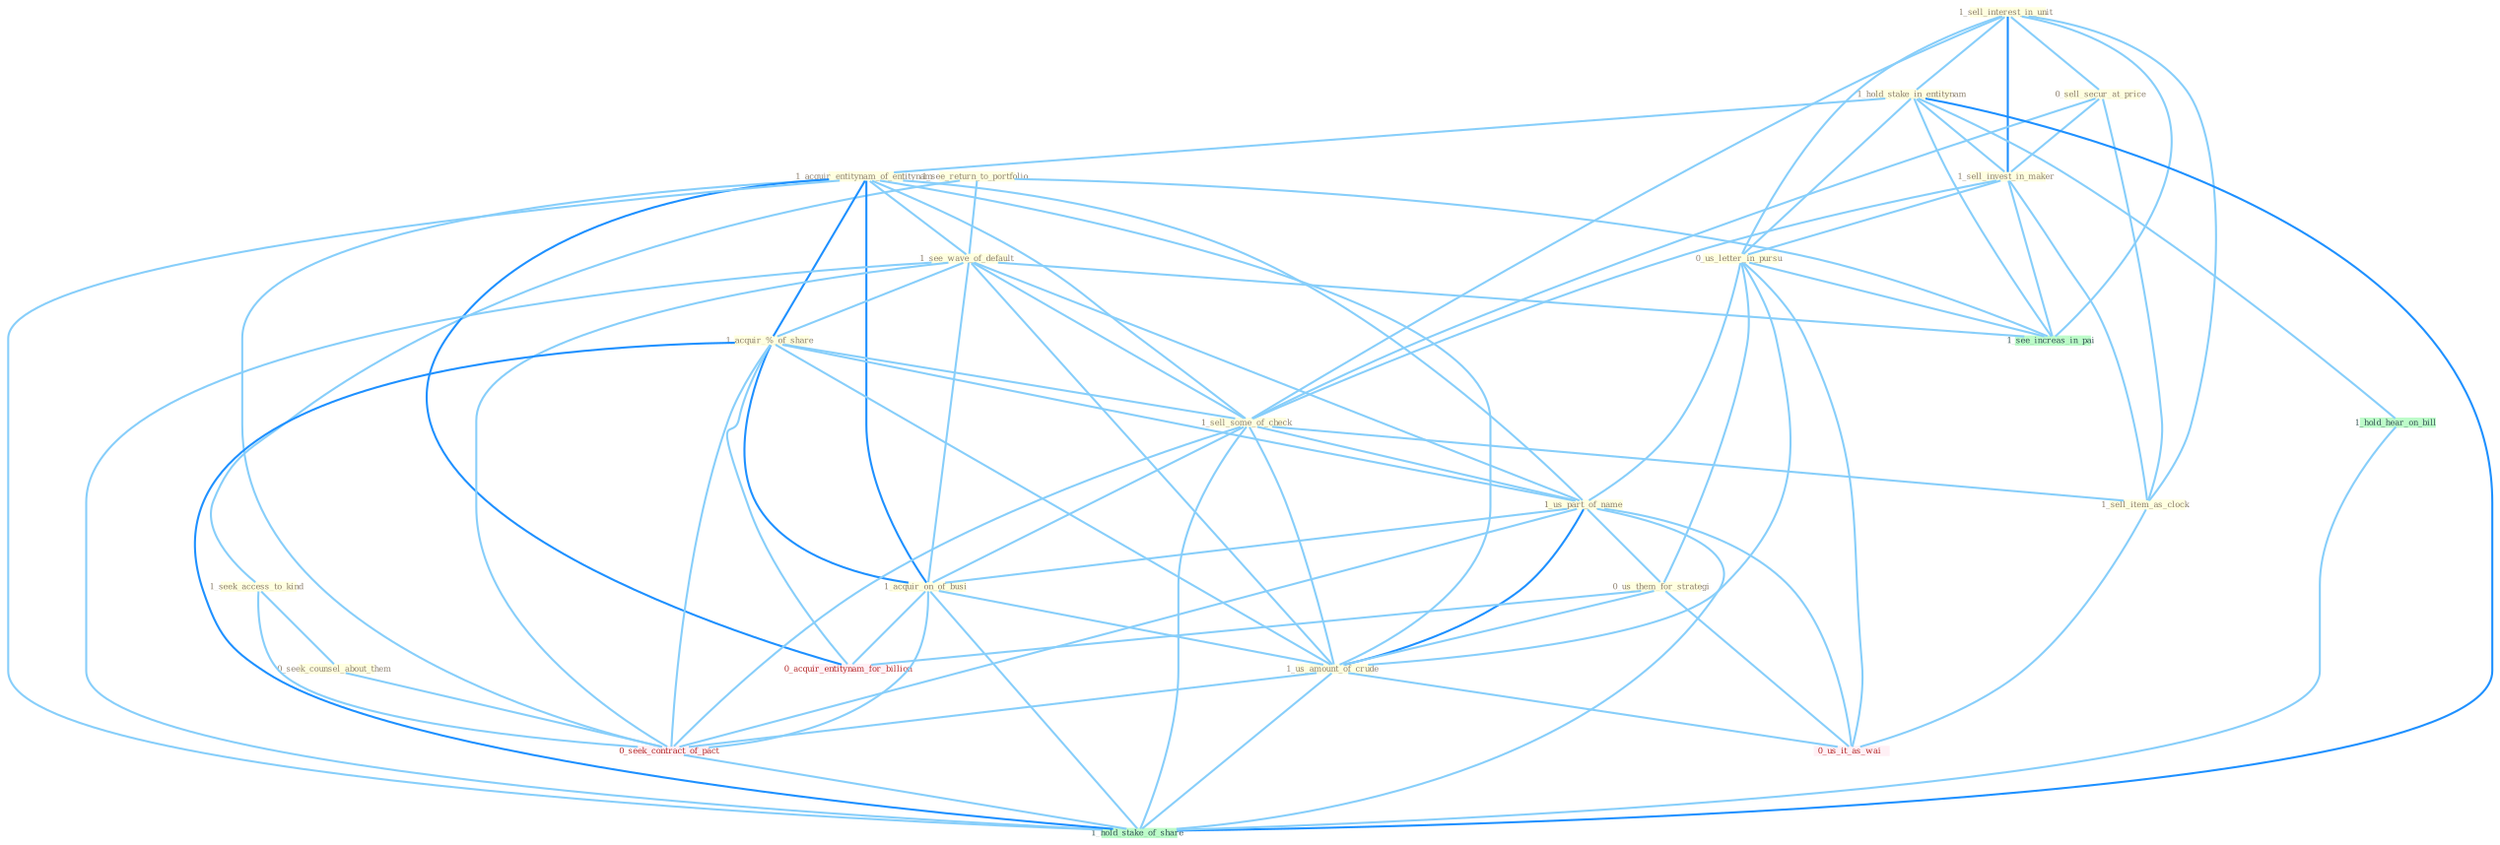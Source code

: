 Graph G{ 
    node
    [shape=polygon,style=filled,width=.5,height=.06,color="#BDFCC9",fixedsize=true,fontsize=4,
    fontcolor="#2f4f4f"];
    {node
    [color="#ffffe0", fontcolor="#8b7d6b"] "1_sell_interest_in_unit " "1_see_return_to_portfolio " "0_sell_secur_at_price " "1_hold_stake_in_entitynam " "1_sell_invest_in_maker " "1_acquir_entitynam_of_entitynam " "1_seek_access_to_kind " "0_seek_counsel_about_them " "1_see_wave_of_default " "0_us_letter_in_pursu " "1_acquir_%_of_share " "1_sell_some_of_check " "1_sell_item_as_clock " "1_us_part_of_name " "0_us_them_for_strategi " "1_acquir_on_of_busi " "1_us_amount_of_crude "}
{node [color="#fff0f5", fontcolor="#b22222"] "0_seek_contract_of_pact " "0_us_it_as_wai " "0_acquir_entitynam_for_billion "}
edge [color="#B0E2FF"];

	"1_sell_interest_in_unit " -- "0_sell_secur_at_price " [w="1", color="#87cefa" ];
	"1_sell_interest_in_unit " -- "1_hold_stake_in_entitynam " [w="1", color="#87cefa" ];
	"1_sell_interest_in_unit " -- "1_sell_invest_in_maker " [w="2", color="#1e90ff" , len=0.8];
	"1_sell_interest_in_unit " -- "0_us_letter_in_pursu " [w="1", color="#87cefa" ];
	"1_sell_interest_in_unit " -- "1_sell_some_of_check " [w="1", color="#87cefa" ];
	"1_sell_interest_in_unit " -- "1_sell_item_as_clock " [w="1", color="#87cefa" ];
	"1_sell_interest_in_unit " -- "1_see_increas_in_pai " [w="1", color="#87cefa" ];
	"1_see_return_to_portfolio " -- "1_seek_access_to_kind " [w="1", color="#87cefa" ];
	"1_see_return_to_portfolio " -- "1_see_wave_of_default " [w="1", color="#87cefa" ];
	"1_see_return_to_portfolio " -- "1_see_increas_in_pai " [w="1", color="#87cefa" ];
	"0_sell_secur_at_price " -- "1_sell_invest_in_maker " [w="1", color="#87cefa" ];
	"0_sell_secur_at_price " -- "1_sell_some_of_check " [w="1", color="#87cefa" ];
	"0_sell_secur_at_price " -- "1_sell_item_as_clock " [w="1", color="#87cefa" ];
	"1_hold_stake_in_entitynam " -- "1_sell_invest_in_maker " [w="1", color="#87cefa" ];
	"1_hold_stake_in_entitynam " -- "1_acquir_entitynam_of_entitynam " [w="1", color="#87cefa" ];
	"1_hold_stake_in_entitynam " -- "0_us_letter_in_pursu " [w="1", color="#87cefa" ];
	"1_hold_stake_in_entitynam " -- "1_see_increas_in_pai " [w="1", color="#87cefa" ];
	"1_hold_stake_in_entitynam " -- "1_hold_hear_on_bill " [w="1", color="#87cefa" ];
	"1_hold_stake_in_entitynam " -- "1_hold_stake_of_share " [w="2", color="#1e90ff" , len=0.8];
	"1_sell_invest_in_maker " -- "0_us_letter_in_pursu " [w="1", color="#87cefa" ];
	"1_sell_invest_in_maker " -- "1_sell_some_of_check " [w="1", color="#87cefa" ];
	"1_sell_invest_in_maker " -- "1_sell_item_as_clock " [w="1", color="#87cefa" ];
	"1_sell_invest_in_maker " -- "1_see_increas_in_pai " [w="1", color="#87cefa" ];
	"1_acquir_entitynam_of_entitynam " -- "1_see_wave_of_default " [w="1", color="#87cefa" ];
	"1_acquir_entitynam_of_entitynam " -- "1_acquir_%_of_share " [w="2", color="#1e90ff" , len=0.8];
	"1_acquir_entitynam_of_entitynam " -- "1_sell_some_of_check " [w="1", color="#87cefa" ];
	"1_acquir_entitynam_of_entitynam " -- "1_us_part_of_name " [w="1", color="#87cefa" ];
	"1_acquir_entitynam_of_entitynam " -- "1_acquir_on_of_busi " [w="2", color="#1e90ff" , len=0.8];
	"1_acquir_entitynam_of_entitynam " -- "1_us_amount_of_crude " [w="1", color="#87cefa" ];
	"1_acquir_entitynam_of_entitynam " -- "0_seek_contract_of_pact " [w="1", color="#87cefa" ];
	"1_acquir_entitynam_of_entitynam " -- "0_acquir_entitynam_for_billion " [w="2", color="#1e90ff" , len=0.8];
	"1_acquir_entitynam_of_entitynam " -- "1_hold_stake_of_share " [w="1", color="#87cefa" ];
	"1_seek_access_to_kind " -- "0_seek_counsel_about_them " [w="1", color="#87cefa" ];
	"1_seek_access_to_kind " -- "0_seek_contract_of_pact " [w="1", color="#87cefa" ];
	"0_seek_counsel_about_them " -- "0_seek_contract_of_pact " [w="1", color="#87cefa" ];
	"1_see_wave_of_default " -- "1_acquir_%_of_share " [w="1", color="#87cefa" ];
	"1_see_wave_of_default " -- "1_sell_some_of_check " [w="1", color="#87cefa" ];
	"1_see_wave_of_default " -- "1_us_part_of_name " [w="1", color="#87cefa" ];
	"1_see_wave_of_default " -- "1_acquir_on_of_busi " [w="1", color="#87cefa" ];
	"1_see_wave_of_default " -- "1_us_amount_of_crude " [w="1", color="#87cefa" ];
	"1_see_wave_of_default " -- "0_seek_contract_of_pact " [w="1", color="#87cefa" ];
	"1_see_wave_of_default " -- "1_see_increas_in_pai " [w="1", color="#87cefa" ];
	"1_see_wave_of_default " -- "1_hold_stake_of_share " [w="1", color="#87cefa" ];
	"0_us_letter_in_pursu " -- "1_us_part_of_name " [w="1", color="#87cefa" ];
	"0_us_letter_in_pursu " -- "0_us_them_for_strategi " [w="1", color="#87cefa" ];
	"0_us_letter_in_pursu " -- "1_us_amount_of_crude " [w="1", color="#87cefa" ];
	"0_us_letter_in_pursu " -- "0_us_it_as_wai " [w="1", color="#87cefa" ];
	"0_us_letter_in_pursu " -- "1_see_increas_in_pai " [w="1", color="#87cefa" ];
	"1_acquir_%_of_share " -- "1_sell_some_of_check " [w="1", color="#87cefa" ];
	"1_acquir_%_of_share " -- "1_us_part_of_name " [w="1", color="#87cefa" ];
	"1_acquir_%_of_share " -- "1_acquir_on_of_busi " [w="2", color="#1e90ff" , len=0.8];
	"1_acquir_%_of_share " -- "1_us_amount_of_crude " [w="1", color="#87cefa" ];
	"1_acquir_%_of_share " -- "0_seek_contract_of_pact " [w="1", color="#87cefa" ];
	"1_acquir_%_of_share " -- "0_acquir_entitynam_for_billion " [w="1", color="#87cefa" ];
	"1_acquir_%_of_share " -- "1_hold_stake_of_share " [w="2", color="#1e90ff" , len=0.8];
	"1_sell_some_of_check " -- "1_sell_item_as_clock " [w="1", color="#87cefa" ];
	"1_sell_some_of_check " -- "1_us_part_of_name " [w="1", color="#87cefa" ];
	"1_sell_some_of_check " -- "1_acquir_on_of_busi " [w="1", color="#87cefa" ];
	"1_sell_some_of_check " -- "1_us_amount_of_crude " [w="1", color="#87cefa" ];
	"1_sell_some_of_check " -- "0_seek_contract_of_pact " [w="1", color="#87cefa" ];
	"1_sell_some_of_check " -- "1_hold_stake_of_share " [w="1", color="#87cefa" ];
	"1_sell_item_as_clock " -- "0_us_it_as_wai " [w="1", color="#87cefa" ];
	"1_us_part_of_name " -- "0_us_them_for_strategi " [w="1", color="#87cefa" ];
	"1_us_part_of_name " -- "1_acquir_on_of_busi " [w="1", color="#87cefa" ];
	"1_us_part_of_name " -- "1_us_amount_of_crude " [w="2", color="#1e90ff" , len=0.8];
	"1_us_part_of_name " -- "0_seek_contract_of_pact " [w="1", color="#87cefa" ];
	"1_us_part_of_name " -- "0_us_it_as_wai " [w="1", color="#87cefa" ];
	"1_us_part_of_name " -- "1_hold_stake_of_share " [w="1", color="#87cefa" ];
	"0_us_them_for_strategi " -- "1_us_amount_of_crude " [w="1", color="#87cefa" ];
	"0_us_them_for_strategi " -- "0_us_it_as_wai " [w="1", color="#87cefa" ];
	"0_us_them_for_strategi " -- "0_acquir_entitynam_for_billion " [w="1", color="#87cefa" ];
	"1_acquir_on_of_busi " -- "1_us_amount_of_crude " [w="1", color="#87cefa" ];
	"1_acquir_on_of_busi " -- "0_seek_contract_of_pact " [w="1", color="#87cefa" ];
	"1_acquir_on_of_busi " -- "0_acquir_entitynam_for_billion " [w="1", color="#87cefa" ];
	"1_acquir_on_of_busi " -- "1_hold_stake_of_share " [w="1", color="#87cefa" ];
	"1_us_amount_of_crude " -- "0_seek_contract_of_pact " [w="1", color="#87cefa" ];
	"1_us_amount_of_crude " -- "0_us_it_as_wai " [w="1", color="#87cefa" ];
	"1_us_amount_of_crude " -- "1_hold_stake_of_share " [w="1", color="#87cefa" ];
	"0_seek_contract_of_pact " -- "1_hold_stake_of_share " [w="1", color="#87cefa" ];
	"1_hold_hear_on_bill " -- "1_hold_stake_of_share " [w="1", color="#87cefa" ];
}